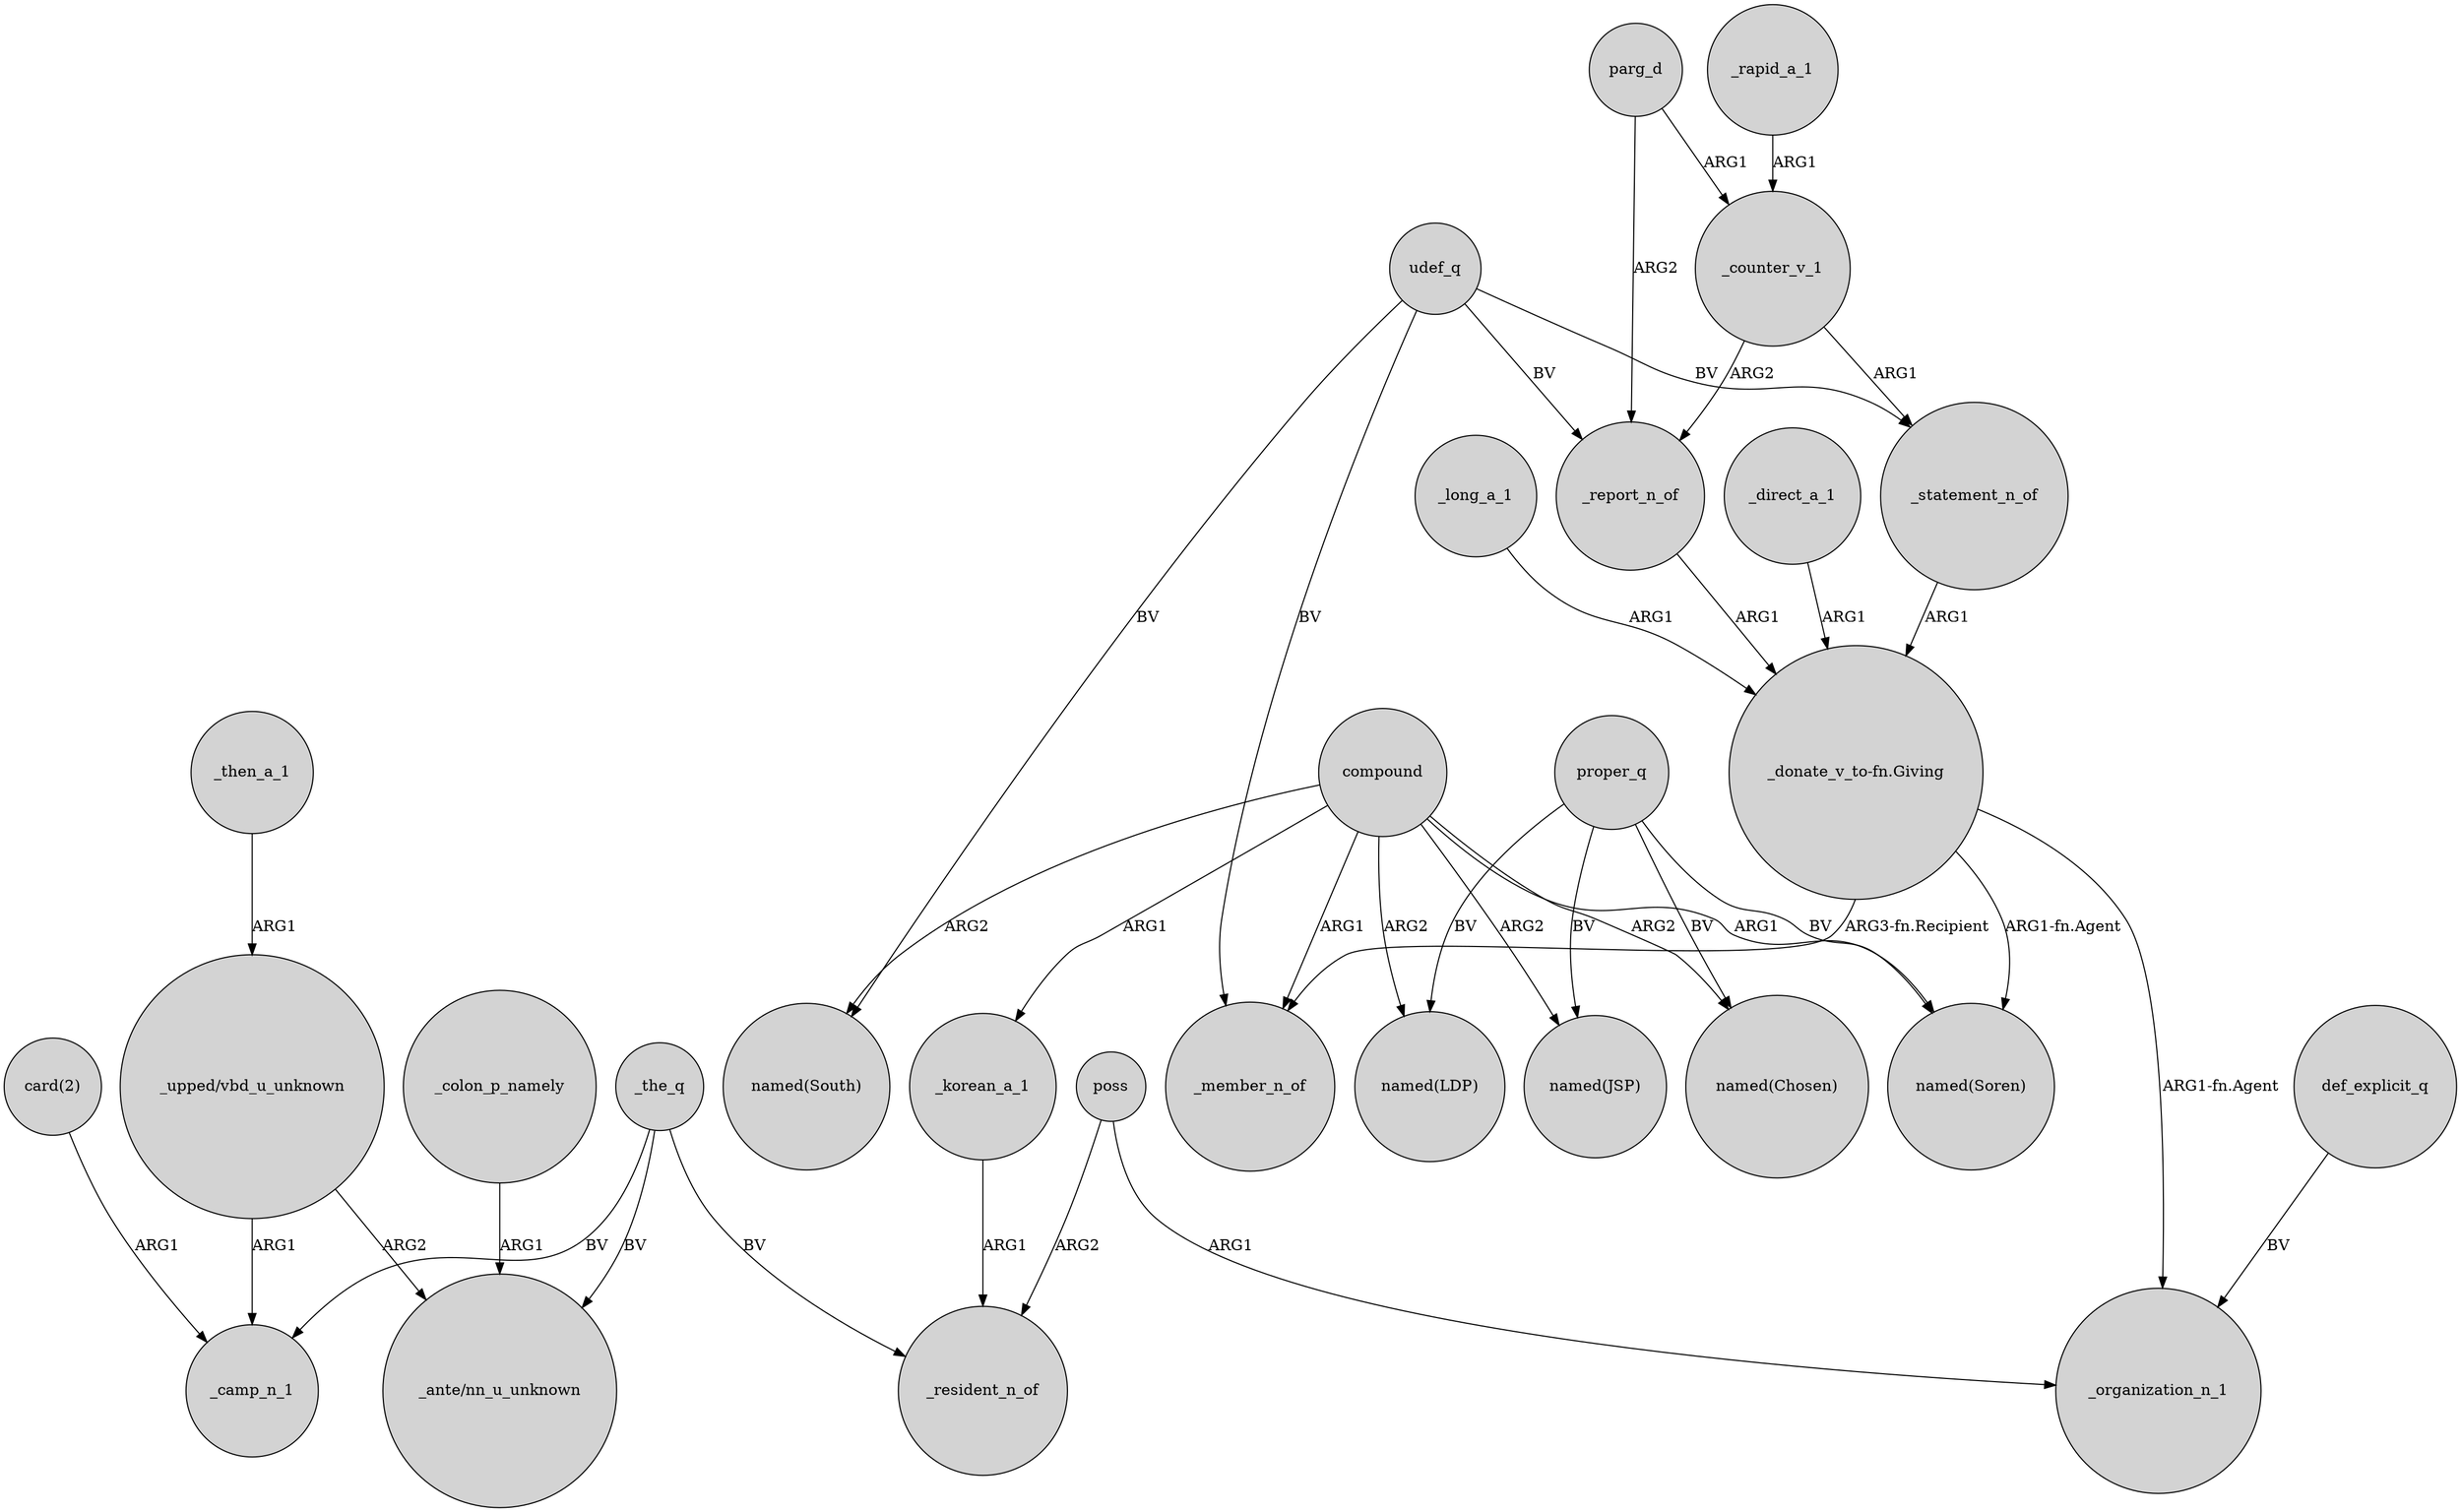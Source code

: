 digraph {
	node [shape=circle style=filled]
	_then_a_1 -> "_upped/vbd_u_unknown" [label=ARG1]
	_counter_v_1 -> _report_n_of [label=ARG2]
	compound -> "named(South)" [label=ARG2]
	proper_q -> "named(Chosen)" [label=BV]
	_statement_n_of -> "_donate_v_to-fn.Giving" [label=ARG1]
	"_donate_v_to-fn.Giving" -> _member_n_of [label="ARG3-fn.Recipient"]
	poss -> _resident_n_of [label=ARG2]
	_the_q -> _camp_n_1 [label=BV]
	proper_q -> "named(JSP)" [label=BV]
	_report_n_of -> "_donate_v_to-fn.Giving" [label=ARG1]
	"card(2)" -> _camp_n_1 [label=ARG1]
	_the_q -> "_ante/nn_u_unknown" [label=BV]
	udef_q -> _report_n_of [label=BV]
	_the_q -> _resident_n_of [label=BV]
	compound -> "named(JSP)" [label=ARG2]
	parg_d -> _counter_v_1 [label=ARG1]
	_direct_a_1 -> "_donate_v_to-fn.Giving" [label=ARG1]
	parg_d -> _report_n_of [label=ARG2]
	proper_q -> "named(Soren)" [label=BV]
	_korean_a_1 -> _resident_n_of [label=ARG1]
	udef_q -> "named(South)" [label=BV]
	compound -> "named(LDP)" [label=ARG2]
	compound -> "named(Soren)" [label=ARG1]
	udef_q -> _member_n_of [label=BV]
	poss -> _organization_n_1 [label=ARG1]
	udef_q -> _statement_n_of [label=BV]
	compound -> _korean_a_1 [label=ARG1]
	"_donate_v_to-fn.Giving" -> _organization_n_1 [label="ARG1-fn.Agent"]
	_rapid_a_1 -> _counter_v_1 [label=ARG1]
	_counter_v_1 -> _statement_n_of [label=ARG1]
	_long_a_1 -> "_donate_v_to-fn.Giving" [label=ARG1]
	_colon_p_namely -> "_ante/nn_u_unknown" [label=ARG1]
	compound -> "named(Chosen)" [label=ARG2]
	proper_q -> "named(LDP)" [label=BV]
	"_upped/vbd_u_unknown" -> _camp_n_1 [label=ARG1]
	"_upped/vbd_u_unknown" -> "_ante/nn_u_unknown" [label=ARG2]
	def_explicit_q -> _organization_n_1 [label=BV]
	"_donate_v_to-fn.Giving" -> "named(Soren)" [label="ARG1-fn.Agent"]
	compound -> _member_n_of [label=ARG1]
}
